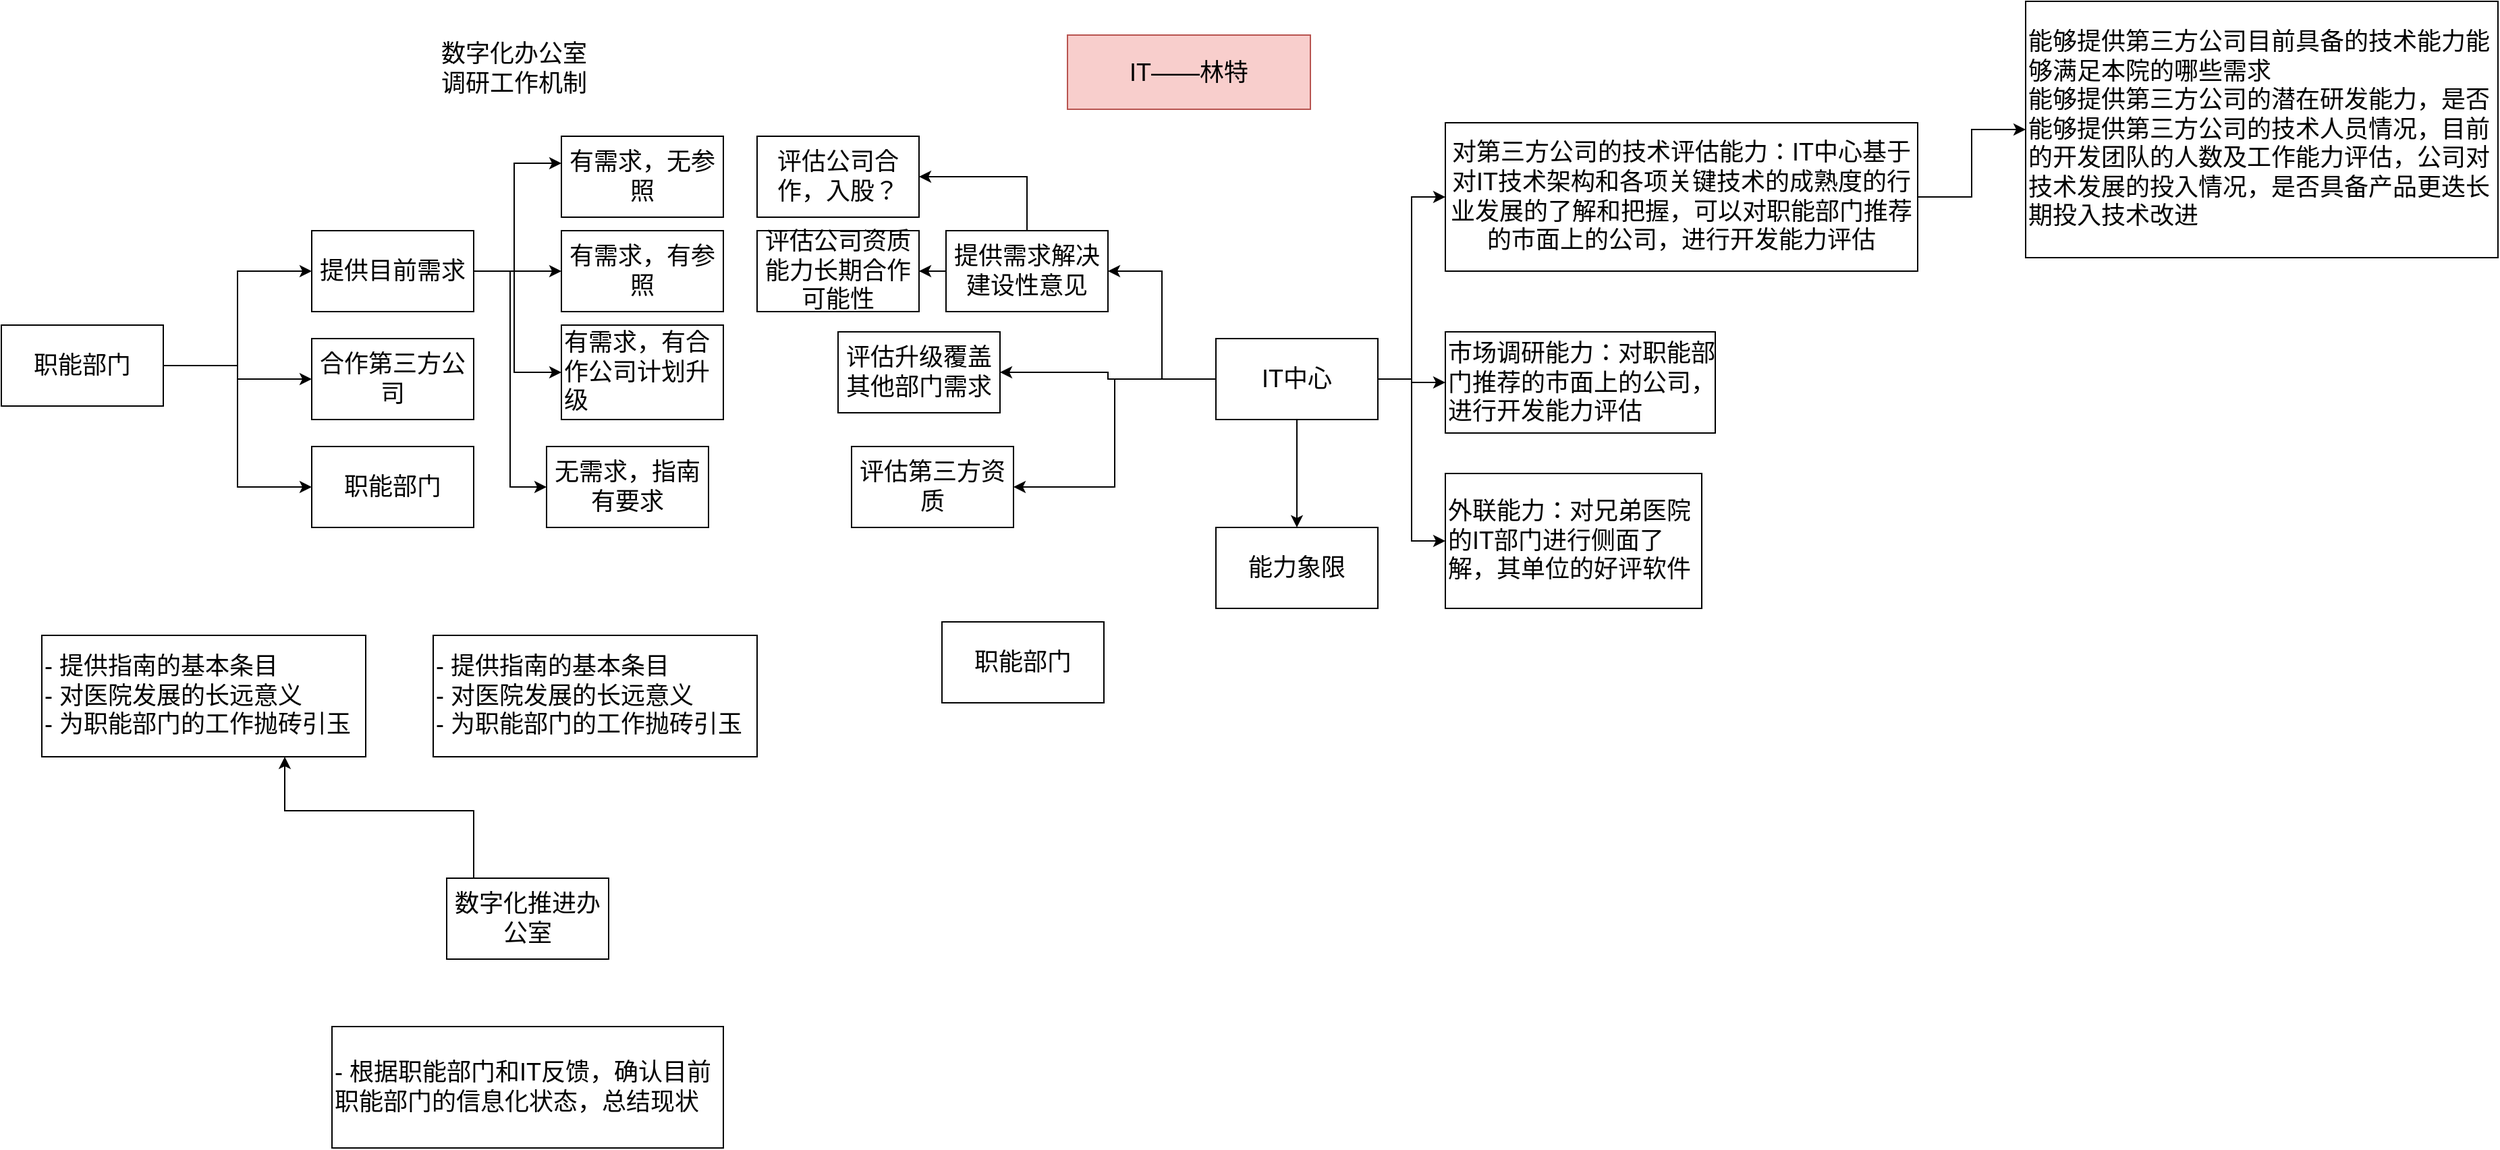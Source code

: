 <mxfile version="16.5.3" type="github">
  <diagram id="6M_3DbEyFA1FZBRwcw8G" name="Page-1">
    <mxGraphModel dx="1293" dy="627" grid="1" gridSize="10" guides="1" tooltips="1" connect="1" arrows="1" fold="1" page="1" pageScale="1" pageWidth="827" pageHeight="1169" math="0" shadow="0">
      <root>
        <mxCell id="0" />
        <mxCell id="1" parent="0" />
        <mxCell id="hiLATxAfCj0K_WwFSRv8-3" value="" style="edgeStyle=orthogonalEdgeStyle;rounded=0;orthogonalLoop=1;jettySize=auto;html=1;fontSize=18;" edge="1" parent="1" source="hiLATxAfCj0K_WwFSRv8-1" target="hiLATxAfCj0K_WwFSRv8-2">
          <mxGeometry relative="1" as="geometry" />
        </mxCell>
        <mxCell id="hiLATxAfCj0K_WwFSRv8-6" style="edgeStyle=orthogonalEdgeStyle;rounded=0;orthogonalLoop=1;jettySize=auto;html=1;entryX=0;entryY=0.5;entryDx=0;entryDy=0;fontSize=18;" edge="1" parent="1" source="hiLATxAfCj0K_WwFSRv8-1" target="hiLATxAfCj0K_WwFSRv8-5">
          <mxGeometry relative="1" as="geometry" />
        </mxCell>
        <mxCell id="hiLATxAfCj0K_WwFSRv8-9" style="edgeStyle=orthogonalEdgeStyle;rounded=0;orthogonalLoop=1;jettySize=auto;html=1;entryX=0;entryY=0.5;entryDx=0;entryDy=0;fontSize=18;" edge="1" parent="1" source="hiLATxAfCj0K_WwFSRv8-1" target="hiLATxAfCj0K_WwFSRv8-8">
          <mxGeometry relative="1" as="geometry" />
        </mxCell>
        <mxCell id="hiLATxAfCj0K_WwFSRv8-1" value="职能部门" style="rounded=0;whiteSpace=wrap;html=1;fontSize=18;" vertex="1" parent="1">
          <mxGeometry x="10" y="240" width="120" height="60" as="geometry" />
        </mxCell>
        <mxCell id="hiLATxAfCj0K_WwFSRv8-2" value="合作第三方公司" style="rounded=0;whiteSpace=wrap;html=1;fontSize=18;" vertex="1" parent="1">
          <mxGeometry x="240" y="250" width="120" height="60" as="geometry" />
        </mxCell>
        <mxCell id="hiLATxAfCj0K_WwFSRv8-4" value="数字化办公室调研工作机制" style="rounded=0;whiteSpace=wrap;html=1;fontSize=18;strokeColor=none;fillColor=none;" vertex="1" parent="1">
          <mxGeometry x="330" y="20" width="120" height="60" as="geometry" />
        </mxCell>
        <mxCell id="hiLATxAfCj0K_WwFSRv8-21" value="" style="edgeStyle=orthogonalEdgeStyle;rounded=0;orthogonalLoop=1;jettySize=auto;html=1;fontSize=18;" edge="1" parent="1" source="hiLATxAfCj0K_WwFSRv8-5" target="hiLATxAfCj0K_WwFSRv8-20">
          <mxGeometry relative="1" as="geometry">
            <Array as="points">
              <mxPoint x="390" y="200" />
              <mxPoint x="390" y="120" />
            </Array>
          </mxGeometry>
        </mxCell>
        <mxCell id="hiLATxAfCj0K_WwFSRv8-23" style="edgeStyle=orthogonalEdgeStyle;rounded=0;orthogonalLoop=1;jettySize=auto;html=1;entryX=0;entryY=0.5;entryDx=0;entryDy=0;fontSize=18;" edge="1" parent="1" source="hiLATxAfCj0K_WwFSRv8-5" target="hiLATxAfCj0K_WwFSRv8-22">
          <mxGeometry relative="1" as="geometry">
            <Array as="points">
              <mxPoint x="390" y="200" />
              <mxPoint x="390" y="275" />
            </Array>
          </mxGeometry>
        </mxCell>
        <mxCell id="hiLATxAfCj0K_WwFSRv8-25" style="edgeStyle=orthogonalEdgeStyle;rounded=0;orthogonalLoop=1;jettySize=auto;html=1;entryX=0;entryY=0.5;entryDx=0;entryDy=0;fontSize=18;" edge="1" parent="1" source="hiLATxAfCj0K_WwFSRv8-5" target="hiLATxAfCj0K_WwFSRv8-24">
          <mxGeometry relative="1" as="geometry" />
        </mxCell>
        <mxCell id="hiLATxAfCj0K_WwFSRv8-31" style="edgeStyle=orthogonalEdgeStyle;rounded=0;orthogonalLoop=1;jettySize=auto;html=1;entryX=0;entryY=0.5;entryDx=0;entryDy=0;fontSize=18;" edge="1" parent="1" source="hiLATxAfCj0K_WwFSRv8-5" target="hiLATxAfCj0K_WwFSRv8-30">
          <mxGeometry relative="1" as="geometry" />
        </mxCell>
        <mxCell id="hiLATxAfCj0K_WwFSRv8-5" value="提供目前需求" style="rounded=0;whiteSpace=wrap;html=1;fontSize=18;" vertex="1" parent="1">
          <mxGeometry x="240" y="170" width="120" height="60" as="geometry" />
        </mxCell>
        <mxCell id="hiLATxAfCj0K_WwFSRv8-11" style="edgeStyle=orthogonalEdgeStyle;rounded=0;orthogonalLoop=1;jettySize=auto;html=1;entryX=1;entryY=0.5;entryDx=0;entryDy=0;fontSize=18;" edge="1" parent="1" source="hiLATxAfCj0K_WwFSRv8-7" target="hiLATxAfCj0K_WwFSRv8-10">
          <mxGeometry relative="1" as="geometry" />
        </mxCell>
        <mxCell id="hiLATxAfCj0K_WwFSRv8-13" style="edgeStyle=orthogonalEdgeStyle;rounded=0;orthogonalLoop=1;jettySize=auto;html=1;entryX=1;entryY=0.5;entryDx=0;entryDy=0;fontSize=18;" edge="1" parent="1" source="hiLATxAfCj0K_WwFSRv8-7" target="hiLATxAfCj0K_WwFSRv8-12">
          <mxGeometry relative="1" as="geometry" />
        </mxCell>
        <mxCell id="hiLATxAfCj0K_WwFSRv8-33" style="edgeStyle=orthogonalEdgeStyle;rounded=0;orthogonalLoop=1;jettySize=auto;html=1;entryX=1;entryY=0.5;entryDx=0;entryDy=0;fontSize=18;" edge="1" parent="1" source="hiLATxAfCj0K_WwFSRv8-7" target="hiLATxAfCj0K_WwFSRv8-32">
          <mxGeometry relative="1" as="geometry" />
        </mxCell>
        <mxCell id="hiLATxAfCj0K_WwFSRv8-37" style="edgeStyle=orthogonalEdgeStyle;rounded=0;orthogonalLoop=1;jettySize=auto;html=1;entryX=0;entryY=0.5;entryDx=0;entryDy=0;fontSize=18;" edge="1" parent="1" source="hiLATxAfCj0K_WwFSRv8-7" target="hiLATxAfCj0K_WwFSRv8-34">
          <mxGeometry relative="1" as="geometry" />
        </mxCell>
        <mxCell id="hiLATxAfCj0K_WwFSRv8-38" style="edgeStyle=orthogonalEdgeStyle;rounded=0;orthogonalLoop=1;jettySize=auto;html=1;entryX=0;entryY=0.5;entryDx=0;entryDy=0;fontSize=18;" edge="1" parent="1" source="hiLATxAfCj0K_WwFSRv8-7" target="hiLATxAfCj0K_WwFSRv8-35">
          <mxGeometry relative="1" as="geometry" />
        </mxCell>
        <mxCell id="hiLATxAfCj0K_WwFSRv8-39" style="edgeStyle=orthogonalEdgeStyle;rounded=0;orthogonalLoop=1;jettySize=auto;html=1;entryX=0;entryY=0.5;entryDx=0;entryDy=0;fontSize=18;" edge="1" parent="1" source="hiLATxAfCj0K_WwFSRv8-7" target="hiLATxAfCj0K_WwFSRv8-36">
          <mxGeometry relative="1" as="geometry" />
        </mxCell>
        <mxCell id="hiLATxAfCj0K_WwFSRv8-43" value="" style="edgeStyle=orthogonalEdgeStyle;rounded=0;orthogonalLoop=1;jettySize=auto;html=1;fontSize=18;" edge="1" parent="1" source="hiLATxAfCj0K_WwFSRv8-7" target="hiLATxAfCj0K_WwFSRv8-42">
          <mxGeometry relative="1" as="geometry" />
        </mxCell>
        <mxCell id="hiLATxAfCj0K_WwFSRv8-7" value="IT中心" style="rounded=0;whiteSpace=wrap;html=1;fontSize=18;" vertex="1" parent="1">
          <mxGeometry x="910" y="250" width="120" height="60" as="geometry" />
        </mxCell>
        <mxCell id="hiLATxAfCj0K_WwFSRv8-8" value="职能部门" style="rounded=0;whiteSpace=wrap;html=1;fontSize=18;" vertex="1" parent="1">
          <mxGeometry x="240" y="330" width="120" height="60" as="geometry" />
        </mxCell>
        <mxCell id="hiLATxAfCj0K_WwFSRv8-27" value="" style="edgeStyle=orthogonalEdgeStyle;rounded=0;orthogonalLoop=1;jettySize=auto;html=1;fontSize=18;" edge="1" parent="1" source="hiLATxAfCj0K_WwFSRv8-10" target="hiLATxAfCj0K_WwFSRv8-26">
          <mxGeometry relative="1" as="geometry">
            <Array as="points">
              <mxPoint x="770" y="130" />
            </Array>
          </mxGeometry>
        </mxCell>
        <mxCell id="hiLATxAfCj0K_WwFSRv8-29" value="" style="edgeStyle=orthogonalEdgeStyle;rounded=0;orthogonalLoop=1;jettySize=auto;html=1;fontSize=18;" edge="1" parent="1" source="hiLATxAfCj0K_WwFSRv8-10" target="hiLATxAfCj0K_WwFSRv8-28">
          <mxGeometry relative="1" as="geometry" />
        </mxCell>
        <mxCell id="hiLATxAfCj0K_WwFSRv8-10" value="提供需求解决建设性意见" style="rounded=0;whiteSpace=wrap;html=1;fontSize=18;" vertex="1" parent="1">
          <mxGeometry x="710" y="170" width="120" height="60" as="geometry" />
        </mxCell>
        <mxCell id="hiLATxAfCj0K_WwFSRv8-12" value="评估第三方资质" style="rounded=0;whiteSpace=wrap;html=1;fontSize=18;" vertex="1" parent="1">
          <mxGeometry x="640" y="330" width="120" height="60" as="geometry" />
        </mxCell>
        <mxCell id="hiLATxAfCj0K_WwFSRv8-14" value="职能部门" style="rounded=0;whiteSpace=wrap;html=1;fontSize=18;" vertex="1" parent="1">
          <mxGeometry x="707" y="460" width="120" height="60" as="geometry" />
        </mxCell>
        <mxCell id="hiLATxAfCj0K_WwFSRv8-15" value="&lt;div&gt;&lt;span&gt;- 提供指南的基本条目&lt;/span&gt;&lt;/div&gt;&lt;div&gt;&lt;span&gt;- 对医院发展的长远意义&lt;/span&gt;&lt;/div&gt;&lt;div&gt;&lt;span&gt;- 为职能部门的工作抛砖引玉&amp;nbsp;&lt;/span&gt;&lt;/div&gt;" style="rounded=0;whiteSpace=wrap;html=1;fontSize=18;align=left;" vertex="1" parent="1">
          <mxGeometry x="40" y="470" width="240" height="90" as="geometry" />
        </mxCell>
        <mxCell id="hiLATxAfCj0K_WwFSRv8-17" style="edgeStyle=orthogonalEdgeStyle;rounded=0;orthogonalLoop=1;jettySize=auto;html=1;fontSize=18;" edge="1" parent="1" source="hiLATxAfCj0K_WwFSRv8-16" target="hiLATxAfCj0K_WwFSRv8-15">
          <mxGeometry relative="1" as="geometry">
            <Array as="points">
              <mxPoint x="360" y="600" />
              <mxPoint x="220" y="600" />
            </Array>
          </mxGeometry>
        </mxCell>
        <mxCell id="hiLATxAfCj0K_WwFSRv8-16" value="数字化推进办公室" style="rounded=0;whiteSpace=wrap;html=1;fontSize=18;" vertex="1" parent="1">
          <mxGeometry x="340" y="650" width="120" height="60" as="geometry" />
        </mxCell>
        <mxCell id="hiLATxAfCj0K_WwFSRv8-18" value="- 根据职能部门和IT反馈，确认目前职能部门的信息化状态，总结现状" style="rounded=0;whiteSpace=wrap;html=1;fontSize=18;align=left;" vertex="1" parent="1">
          <mxGeometry x="255" y="760" width="290" height="90" as="geometry" />
        </mxCell>
        <mxCell id="hiLATxAfCj0K_WwFSRv8-19" value="&lt;div&gt;&lt;span&gt;- 提供指南的基本条目&lt;/span&gt;&lt;/div&gt;&lt;div&gt;&lt;span&gt;- 对医院发展的长远意义&lt;/span&gt;&lt;/div&gt;&lt;div&gt;&lt;span&gt;- 为职能部门的工作抛砖引玉&amp;nbsp;&lt;/span&gt;&lt;/div&gt;" style="rounded=0;whiteSpace=wrap;html=1;fontSize=18;align=left;" vertex="1" parent="1">
          <mxGeometry x="330" y="470" width="240" height="90" as="geometry" />
        </mxCell>
        <mxCell id="hiLATxAfCj0K_WwFSRv8-20" value="有需求，无参照" style="rounded=0;whiteSpace=wrap;html=1;fontSize=18;" vertex="1" parent="1">
          <mxGeometry x="425" y="100" width="120" height="60" as="geometry" />
        </mxCell>
        <mxCell id="hiLATxAfCj0K_WwFSRv8-22" value="有需求，有合作公司计划升级" style="rounded=0;whiteSpace=wrap;html=1;fontSize=18;align=left;" vertex="1" parent="1">
          <mxGeometry x="425" y="240" width="120" height="70" as="geometry" />
        </mxCell>
        <mxCell id="hiLATxAfCj0K_WwFSRv8-24" value="无需求，指南有要求" style="rounded=0;whiteSpace=wrap;html=1;fontSize=18;" vertex="1" parent="1">
          <mxGeometry x="414" y="330" width="120" height="60" as="geometry" />
        </mxCell>
        <mxCell id="hiLATxAfCj0K_WwFSRv8-26" value="评估公司合作，入股？" style="rounded=0;whiteSpace=wrap;html=1;fontSize=18;" vertex="1" parent="1">
          <mxGeometry x="570" y="100" width="120" height="60" as="geometry" />
        </mxCell>
        <mxCell id="hiLATxAfCj0K_WwFSRv8-28" value="评估公司资质能力长期合作可能性" style="rounded=0;whiteSpace=wrap;html=1;fontSize=18;" vertex="1" parent="1">
          <mxGeometry x="570" y="170" width="120" height="60" as="geometry" />
        </mxCell>
        <mxCell id="hiLATxAfCj0K_WwFSRv8-30" value="有需求，有参照" style="rounded=0;whiteSpace=wrap;html=1;fontSize=18;" vertex="1" parent="1">
          <mxGeometry x="425" y="170" width="120" height="60" as="geometry" />
        </mxCell>
        <mxCell id="hiLATxAfCj0K_WwFSRv8-32" value="评估升级覆盖其他部门需求" style="rounded=0;whiteSpace=wrap;html=1;fontSize=18;" vertex="1" parent="1">
          <mxGeometry x="630" y="245" width="120" height="60" as="geometry" />
        </mxCell>
        <mxCell id="hiLATxAfCj0K_WwFSRv8-41" value="" style="edgeStyle=orthogonalEdgeStyle;rounded=0;orthogonalLoop=1;jettySize=auto;html=1;fontSize=18;" edge="1" parent="1" source="hiLATxAfCj0K_WwFSRv8-34" target="hiLATxAfCj0K_WwFSRv8-40">
          <mxGeometry relative="1" as="geometry" />
        </mxCell>
        <mxCell id="hiLATxAfCj0K_WwFSRv8-34" value="对第三方公司的技术评估能力：IT中心基于对IT技术架构和各项关键技术的成熟度的行业发展的了解和把握，可以&lt;span style=&quot;text-align: left&quot;&gt;对职能部门推荐的市面上的公司，进行开发能力评估&lt;/span&gt;" style="rounded=0;whiteSpace=wrap;html=1;fontSize=18;" vertex="1" parent="1">
          <mxGeometry x="1080" y="90" width="350" height="110" as="geometry" />
        </mxCell>
        <mxCell id="hiLATxAfCj0K_WwFSRv8-35" value="市场调研能力：对职能部门推荐的市面上的公司，进行开发能力评估" style="rounded=0;whiteSpace=wrap;html=1;fontSize=18;align=left;" vertex="1" parent="1">
          <mxGeometry x="1080" y="245" width="200" height="75" as="geometry" />
        </mxCell>
        <mxCell id="hiLATxAfCj0K_WwFSRv8-36" value="外联能力：对兄弟医院的IT部门进行侧面了解，其单位的好评软件" style="rounded=0;whiteSpace=wrap;html=1;fontSize=18;align=left;" vertex="1" parent="1">
          <mxGeometry x="1080" y="350" width="190" height="100" as="geometry" />
        </mxCell>
        <mxCell id="hiLATxAfCj0K_WwFSRv8-40" value="能够提供第三方公司目前具备的技术能力能够满足本院的哪些需求&lt;br&gt;能够提供第三方公司的潜在研发能力，是否能够提供第三方公司的技术人员情况，目前的开发团队的人数及工作能力评估，公司对技术发展的投入情况，是否具备产品更迭长期投入技术改进" style="rounded=0;whiteSpace=wrap;html=1;fontSize=18;align=left;" vertex="1" parent="1">
          <mxGeometry x="1510" width="350" height="190" as="geometry" />
        </mxCell>
        <mxCell id="hiLATxAfCj0K_WwFSRv8-42" value="能力象限" style="rounded=0;whiteSpace=wrap;html=1;fontSize=18;" vertex="1" parent="1">
          <mxGeometry x="910" y="390" width="120" height="60" as="geometry" />
        </mxCell>
        <mxCell id="hiLATxAfCj0K_WwFSRv8-44" value="IT——林特" style="rounded=0;whiteSpace=wrap;html=1;fontSize=18;fillColor=#f8cecc;strokeColor=#b85450;" vertex="1" parent="1">
          <mxGeometry x="800" y="25" width="180" height="55" as="geometry" />
        </mxCell>
      </root>
    </mxGraphModel>
  </diagram>
</mxfile>

